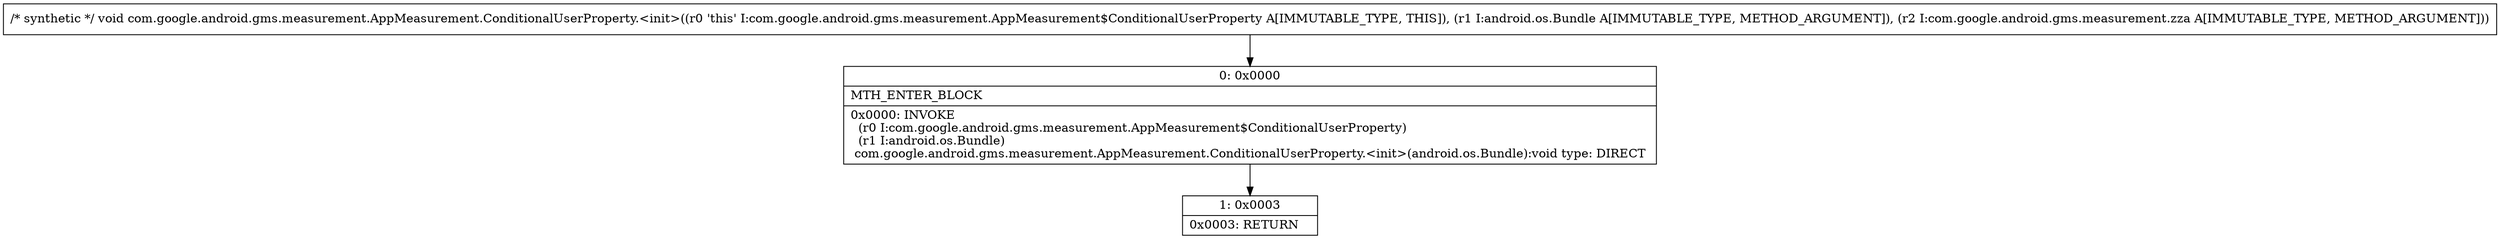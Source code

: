 digraph "CFG forcom.google.android.gms.measurement.AppMeasurement.ConditionalUserProperty.\<init\>(Landroid\/os\/Bundle;Lcom\/google\/android\/gms\/measurement\/zza;)V" {
Node_0 [shape=record,label="{0\:\ 0x0000|MTH_ENTER_BLOCK\l|0x0000: INVOKE  \l  (r0 I:com.google.android.gms.measurement.AppMeasurement$ConditionalUserProperty)\l  (r1 I:android.os.Bundle)\l com.google.android.gms.measurement.AppMeasurement.ConditionalUserProperty.\<init\>(android.os.Bundle):void type: DIRECT \l}"];
Node_1 [shape=record,label="{1\:\ 0x0003|0x0003: RETURN   \l}"];
MethodNode[shape=record,label="{\/* synthetic *\/ void com.google.android.gms.measurement.AppMeasurement.ConditionalUserProperty.\<init\>((r0 'this' I:com.google.android.gms.measurement.AppMeasurement$ConditionalUserProperty A[IMMUTABLE_TYPE, THIS]), (r1 I:android.os.Bundle A[IMMUTABLE_TYPE, METHOD_ARGUMENT]), (r2 I:com.google.android.gms.measurement.zza A[IMMUTABLE_TYPE, METHOD_ARGUMENT])) }"];
MethodNode -> Node_0;
Node_0 -> Node_1;
}

